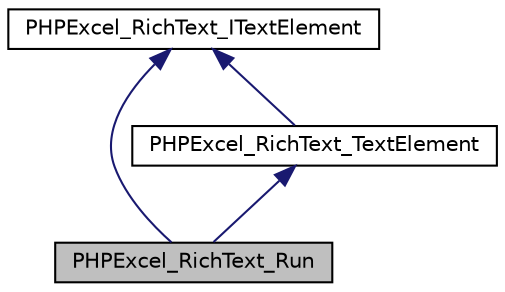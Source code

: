 digraph "PHPExcel_RichText_Run"
{
  edge [fontname="Helvetica",fontsize="10",labelfontname="Helvetica",labelfontsize="10"];
  node [fontname="Helvetica",fontsize="10",shape=record];
  Node3 [label="PHPExcel_RichText_Run",height=0.2,width=0.4,color="black", fillcolor="grey75", style="filled", fontcolor="black"];
  Node4 -> Node3 [dir="back",color="midnightblue",fontsize="10",style="solid",fontname="Helvetica"];
  Node4 [label="PHPExcel_RichText_TextElement",height=0.2,width=0.4,color="black", fillcolor="white", style="filled",URL="$class_p_h_p_excel___rich_text___text_element.html"];
  Node5 -> Node4 [dir="back",color="midnightblue",fontsize="10",style="solid",fontname="Helvetica"];
  Node5 [label="PHPExcel_RichText_ITextElement",height=0.2,width=0.4,color="black", fillcolor="white", style="filled",URL="$interface_p_h_p_excel___rich_text___i_text_element.html"];
  Node5 -> Node3 [dir="back",color="midnightblue",fontsize="10",style="solid",fontname="Helvetica"];
}
